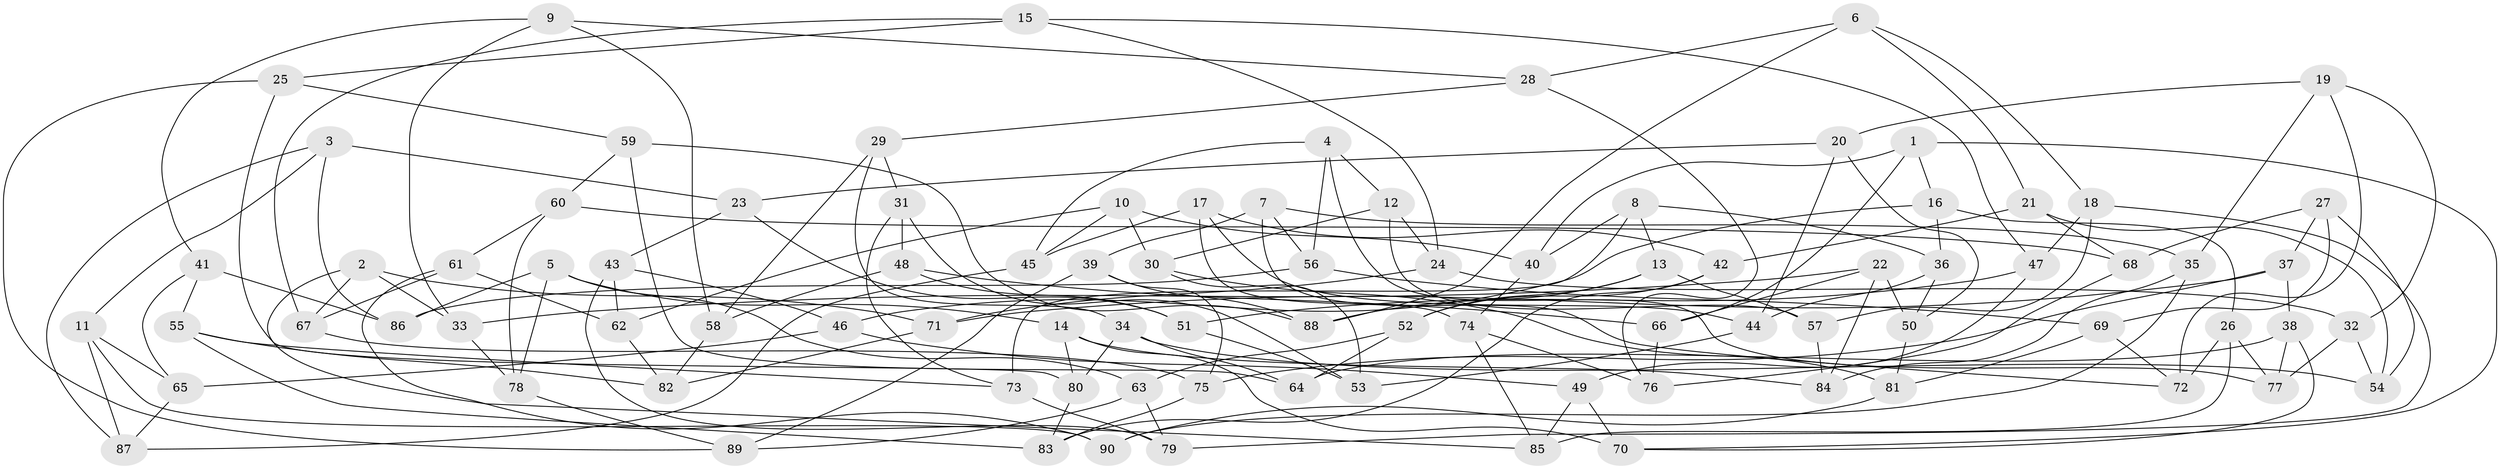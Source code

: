 // coarse degree distribution, {11: 0.022222222222222223, 9: 0.13333333333333333, 4: 0.6, 12: 0.022222222222222223, 10: 0.044444444444444446, 3: 0.08888888888888889, 5: 0.044444444444444446, 7: 0.022222222222222223, 8: 0.022222222222222223}
// Generated by graph-tools (version 1.1) at 2025/53/03/04/25 22:53:36]
// undirected, 90 vertices, 180 edges
graph export_dot {
  node [color=gray90,style=filled];
  1;
  2;
  3;
  4;
  5;
  6;
  7;
  8;
  9;
  10;
  11;
  12;
  13;
  14;
  15;
  16;
  17;
  18;
  19;
  20;
  21;
  22;
  23;
  24;
  25;
  26;
  27;
  28;
  29;
  30;
  31;
  32;
  33;
  34;
  35;
  36;
  37;
  38;
  39;
  40;
  41;
  42;
  43;
  44;
  45;
  46;
  47;
  48;
  49;
  50;
  51;
  52;
  53;
  54;
  55;
  56;
  57;
  58;
  59;
  60;
  61;
  62;
  63;
  64;
  65;
  66;
  67;
  68;
  69;
  70;
  71;
  72;
  73;
  74;
  75;
  76;
  77;
  78;
  79;
  80;
  81;
  82;
  83;
  84;
  85;
  86;
  87;
  88;
  89;
  90;
  1 -- 16;
  1 -- 70;
  1 -- 40;
  1 -- 66;
  2 -- 67;
  2 -- 85;
  2 -- 71;
  2 -- 33;
  3 -- 23;
  3 -- 87;
  3 -- 11;
  3 -- 86;
  4 -- 56;
  4 -- 12;
  4 -- 45;
  4 -- 77;
  5 -- 14;
  5 -- 78;
  5 -- 63;
  5 -- 86;
  6 -- 88;
  6 -- 28;
  6 -- 18;
  6 -- 21;
  7 -- 39;
  7 -- 35;
  7 -- 56;
  7 -- 72;
  8 -- 36;
  8 -- 13;
  8 -- 73;
  8 -- 40;
  9 -- 58;
  9 -- 28;
  9 -- 33;
  9 -- 41;
  10 -- 62;
  10 -- 45;
  10 -- 40;
  10 -- 30;
  11 -- 90;
  11 -- 65;
  11 -- 87;
  12 -- 57;
  12 -- 24;
  12 -- 30;
  13 -- 52;
  13 -- 57;
  13 -- 88;
  14 -- 70;
  14 -- 80;
  14 -- 84;
  15 -- 24;
  15 -- 47;
  15 -- 25;
  15 -- 67;
  16 -- 46;
  16 -- 26;
  16 -- 36;
  17 -- 45;
  17 -- 44;
  17 -- 42;
  17 -- 74;
  18 -- 79;
  18 -- 57;
  18 -- 47;
  19 -- 20;
  19 -- 35;
  19 -- 72;
  19 -- 32;
  20 -- 50;
  20 -- 44;
  20 -- 23;
  21 -- 68;
  21 -- 54;
  21 -- 42;
  22 -- 50;
  22 -- 33;
  22 -- 66;
  22 -- 84;
  23 -- 43;
  23 -- 51;
  24 -- 32;
  24 -- 71;
  25 -- 59;
  25 -- 80;
  25 -- 89;
  26 -- 72;
  26 -- 85;
  26 -- 77;
  27 -- 69;
  27 -- 68;
  27 -- 54;
  27 -- 37;
  28 -- 29;
  28 -- 76;
  29 -- 31;
  29 -- 34;
  29 -- 58;
  30 -- 81;
  30 -- 53;
  31 -- 53;
  31 -- 73;
  31 -- 48;
  32 -- 54;
  32 -- 77;
  33 -- 78;
  34 -- 64;
  34 -- 54;
  34 -- 80;
  35 -- 90;
  35 -- 84;
  36 -- 44;
  36 -- 50;
  37 -- 71;
  37 -- 38;
  37 -- 75;
  38 -- 64;
  38 -- 77;
  38 -- 70;
  39 -- 89;
  39 -- 88;
  39 -- 75;
  40 -- 74;
  41 -- 65;
  41 -- 86;
  41 -- 55;
  42 -- 83;
  42 -- 52;
  43 -- 62;
  43 -- 79;
  43 -- 46;
  44 -- 53;
  45 -- 87;
  46 -- 49;
  46 -- 65;
  47 -- 49;
  47 -- 51;
  48 -- 51;
  48 -- 66;
  48 -- 58;
  49 -- 70;
  49 -- 85;
  50 -- 81;
  51 -- 53;
  52 -- 63;
  52 -- 64;
  55 -- 82;
  55 -- 73;
  55 -- 83;
  56 -- 69;
  56 -- 86;
  57 -- 84;
  58 -- 82;
  59 -- 60;
  59 -- 88;
  59 -- 64;
  60 -- 61;
  60 -- 68;
  60 -- 78;
  61 -- 67;
  61 -- 90;
  61 -- 62;
  62 -- 82;
  63 -- 79;
  63 -- 89;
  65 -- 87;
  66 -- 76;
  67 -- 75;
  68 -- 76;
  69 -- 81;
  69 -- 72;
  71 -- 82;
  73 -- 79;
  74 -- 76;
  74 -- 85;
  75 -- 83;
  78 -- 89;
  80 -- 83;
  81 -- 90;
}
